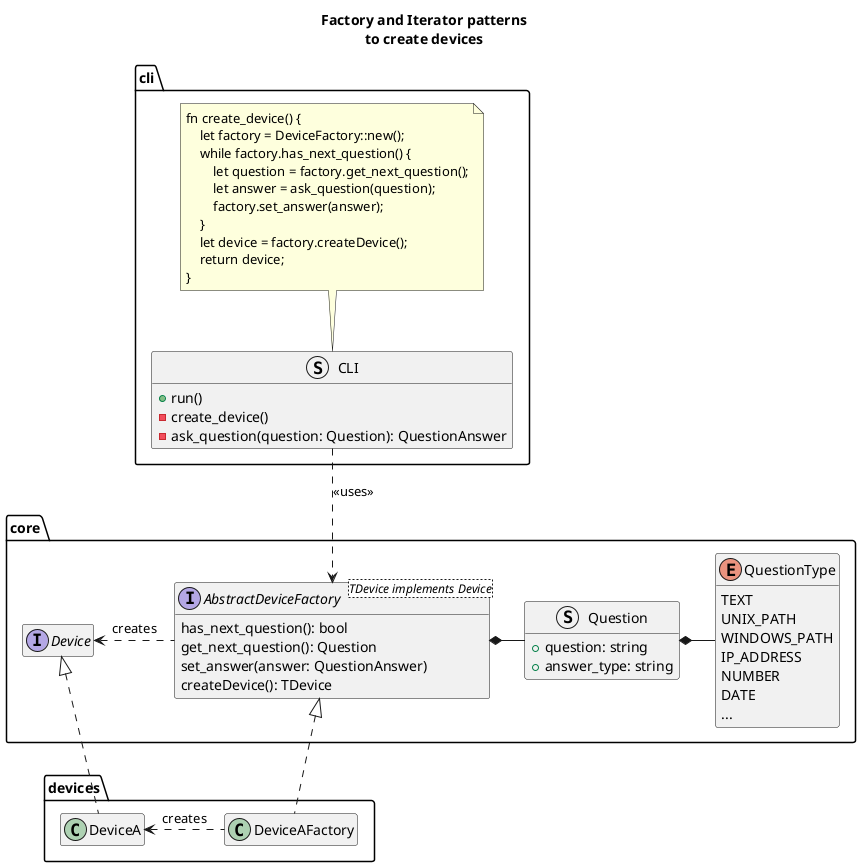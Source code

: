 @startuml device_factory

title Factory and Iterator patterns\nto create devices

hide empty members

package cli {
    struct CLI {
        +run()
        -create_device()
        -ask_question(question: Question): QuestionAnswer
    }

    note top of CLI
        fn create_device() {
            let factory = DeviceFactory::new();
            while factory.has_next_question() {
                let question = factory.get_next_question();
                let answer = ask_question(question);
                factory.set_answer(answer);
            }
            let device = factory.createDevice();
            return device;
        }
    end note
}

package core {
    enum QuestionType {
        TEXT
        UNIX_PATH
        WINDOWS_PATH
        IP_ADDRESS
        NUMBER
        DATE
        ...
    }

    struct Question {
        +question: string
        +answer_type: string
    }

    interface Device {
    }

    interface AbstractDeviceFactory<TDevice implements Device> {
        has_next_question(): bool
        get_next_question(): Question
        set_answer(answer: QuestionAnswer)
        createDevice(): TDevice
    }

    AbstractDeviceFactory *- Question
    Question *- QuestionType
    Device <. AbstractDeviceFactory: creates
}

package devices {
    class DeviceAFactory implements core.AbstractDeviceFactory {
    }

    class DeviceA implements core.Device {
    }

    DeviceA <. DeviceAFactory: creates
}

cli.CLI ..> core.AbstractDeviceFactory: <<uses>>

@enduml
